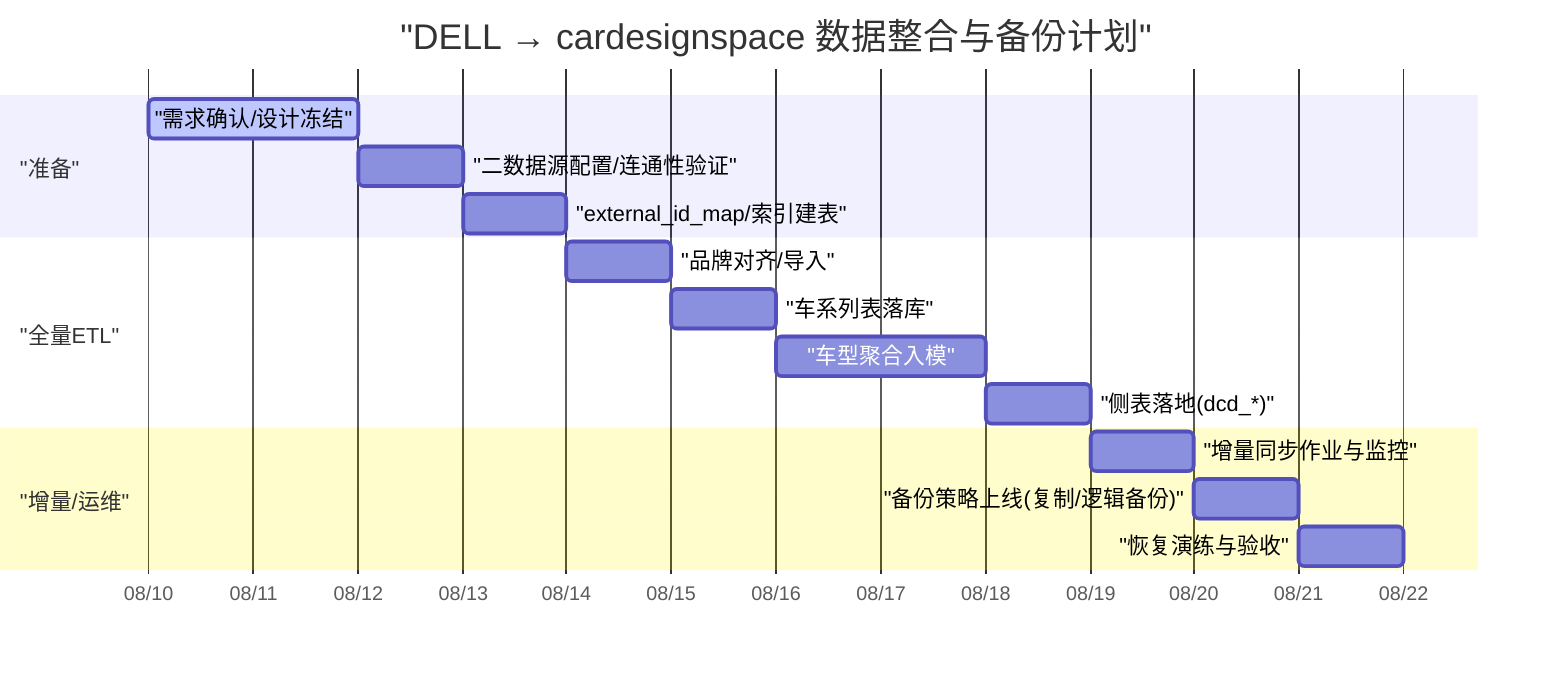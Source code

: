 gantt
  title "DELL → cardesignspace 数据整合与备份计划"
  dateFormat  YYYY-MM-DD
  axisFormat  %m/%d
  section "准备"
  "需求确认/设计冻结"           :active, a1, 2025-08-10, 2d
  "二数据源配置/连通性验证"     :a2, after a1, 1d
  "external_id_map/索引建表"    :a3, after a2, 1d
  section "全量ETL"
  "品牌对齐/导入"               :b1, after a3, 1d
  "车系列表落库"               :b2, after b1, 1d
  "车型聚合入模"               :b3, after b2, 2d
  "侧表落地(dcd_*)"            :b4, after b3, 1d
  section "增量/运维"
  "增量同步作业与监控"          :c1, after b4, 1d
  "备份策略上线(复制/逻辑备份)" :c2, after c1, 1d
  "恢复演练与验收"             :c3, after c2, 1d
